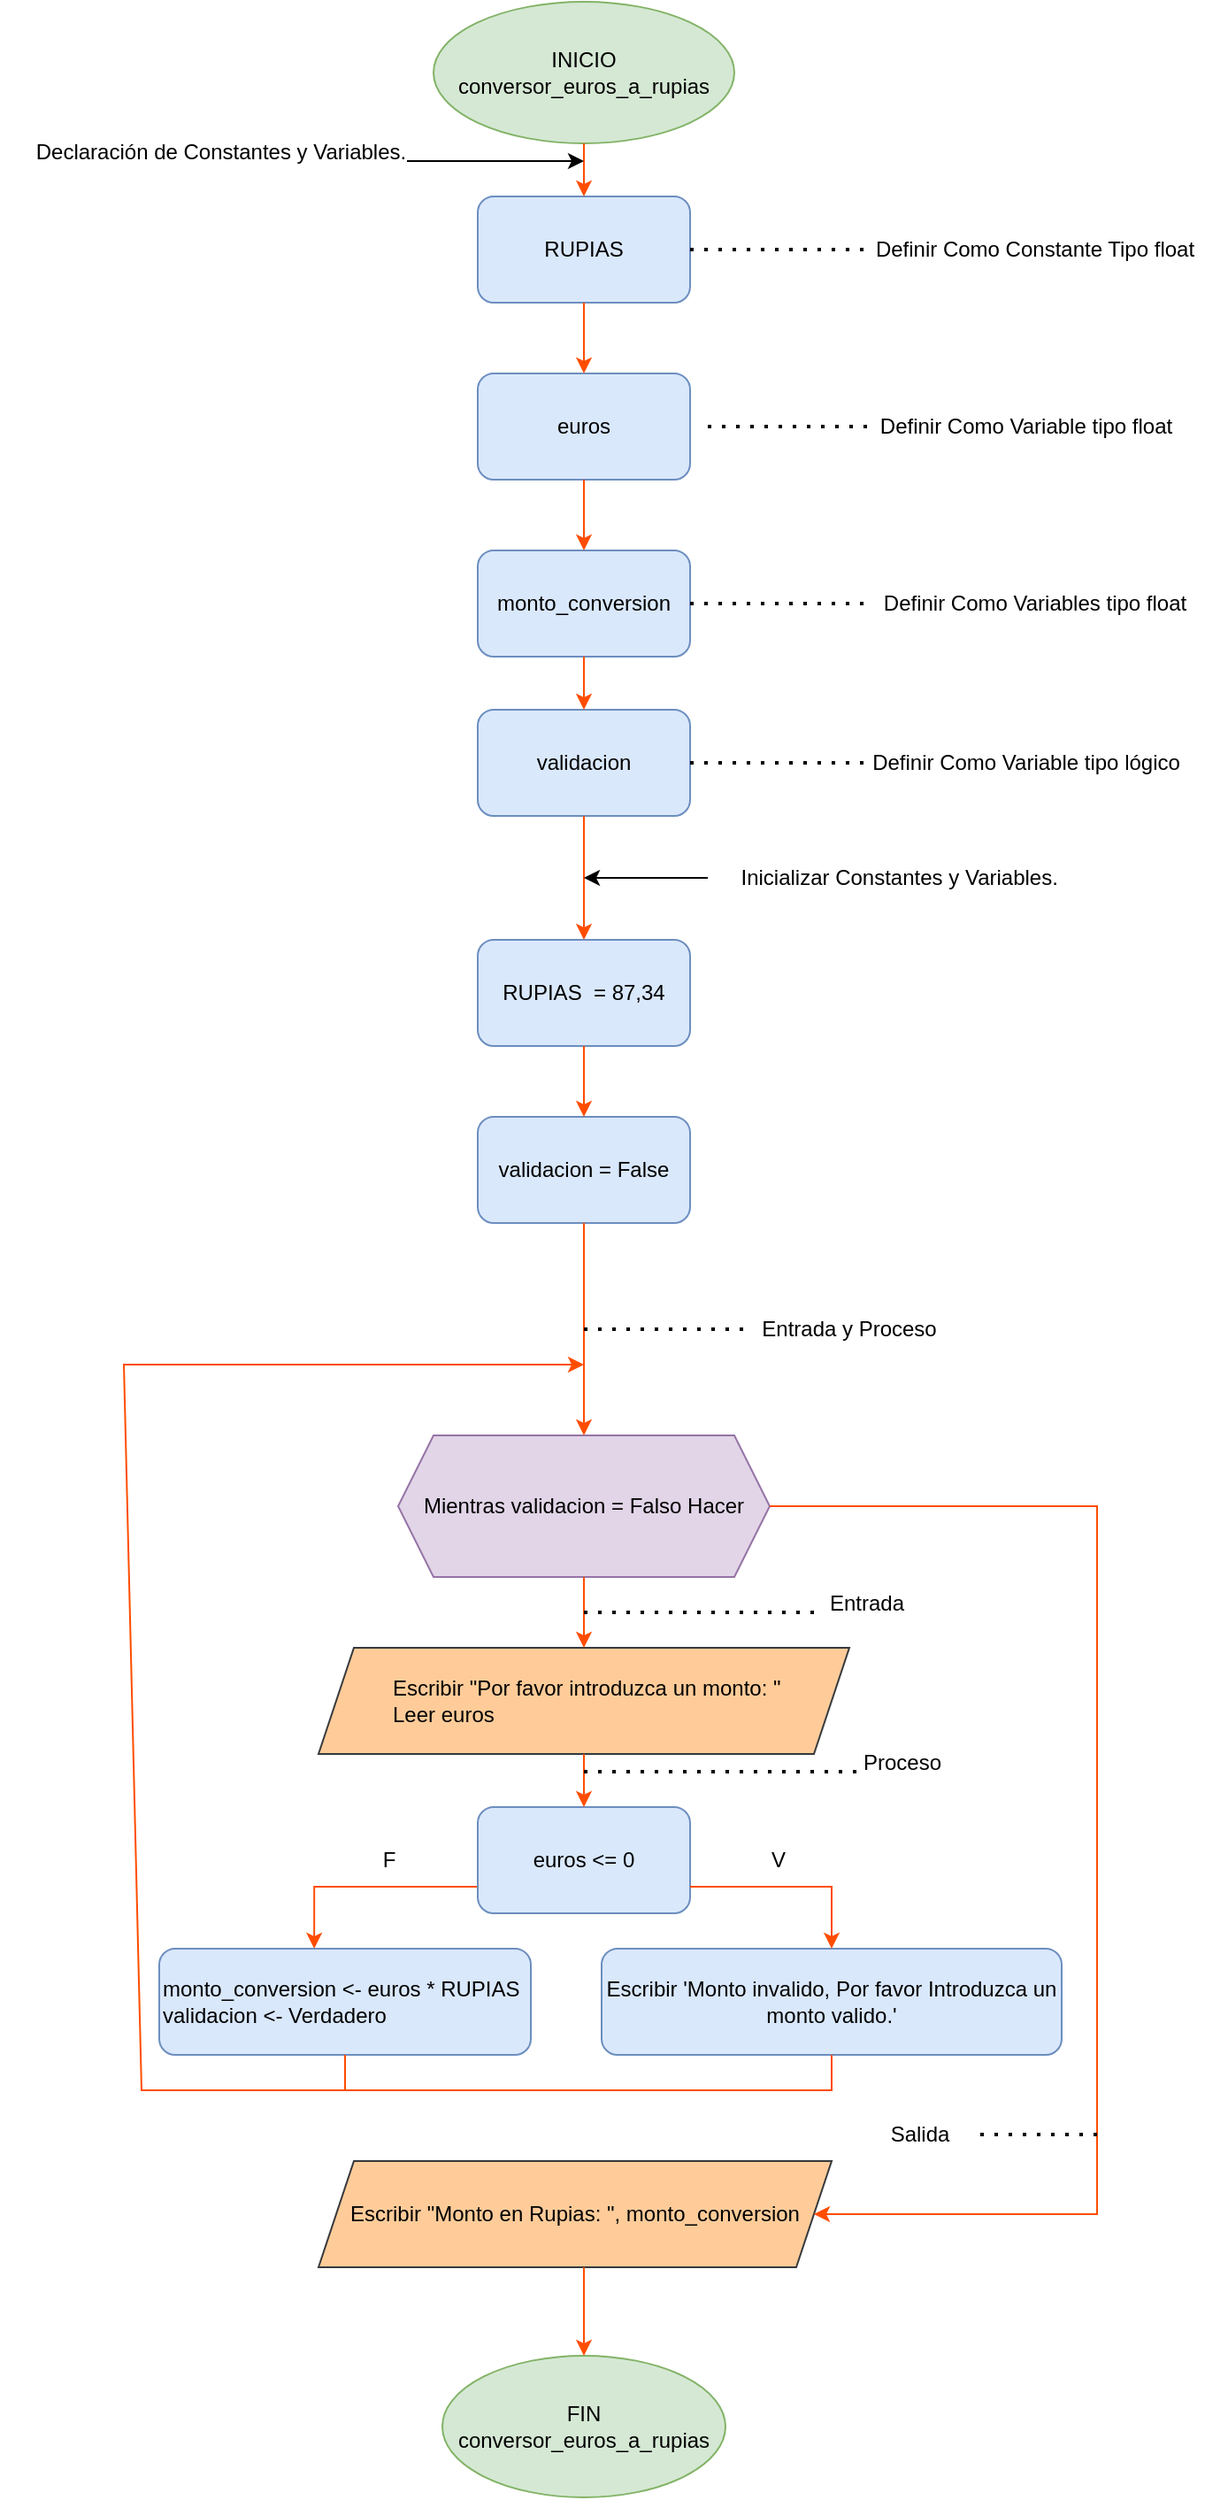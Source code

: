 <mxfile version="24.9.3">
  <diagram name="Página-1" id="PoT-X1FLIh-DgUGtckK3">
    <mxGraphModel dx="1114" dy="616" grid="1" gridSize="10" guides="1" tooltips="1" connect="1" arrows="1" fold="1" page="1" pageScale="1" pageWidth="827" pageHeight="1169" math="0" shadow="0">
      <root>
        <mxCell id="0" />
        <mxCell id="1" parent="0" />
        <mxCell id="3bzI0cTrOGsjWDIgpTP--1" value="INICIO conversor_euros_a_rupias" style="ellipse;whiteSpace=wrap;html=1;fillColor=#d5e8d4;strokeColor=#82b366;" vertex="1" parent="1">
          <mxGeometry x="315" y="10" width="170" height="80" as="geometry" />
        </mxCell>
        <mxCell id="3bzI0cTrOGsjWDIgpTP--2" value="RUPIAS" style="rounded=1;whiteSpace=wrap;html=1;fillColor=#dae8fc;strokeColor=#6c8ebf;" vertex="1" parent="1">
          <mxGeometry x="340" y="120" width="120" height="60" as="geometry" />
        </mxCell>
        <mxCell id="3bzI0cTrOGsjWDIgpTP--3" value="euros" style="rounded=1;whiteSpace=wrap;html=1;fillColor=#dae8fc;strokeColor=#6c8ebf;" vertex="1" parent="1">
          <mxGeometry x="340" y="220" width="120" height="60" as="geometry" />
        </mxCell>
        <mxCell id="3bzI0cTrOGsjWDIgpTP--4" value="monto_conversion" style="rounded=1;whiteSpace=wrap;html=1;fillColor=#dae8fc;strokeColor=#6c8ebf;" vertex="1" parent="1">
          <mxGeometry x="340" y="320" width="120" height="60" as="geometry" />
        </mxCell>
        <mxCell id="3bzI0cTrOGsjWDIgpTP--5" value="validacion" style="rounded=1;whiteSpace=wrap;html=1;fillColor=#dae8fc;strokeColor=#6c8ebf;" vertex="1" parent="1">
          <mxGeometry x="340" y="410" width="120" height="60" as="geometry" />
        </mxCell>
        <mxCell id="3bzI0cTrOGsjWDIgpTP--6" value="validacion = False" style="rounded=1;whiteSpace=wrap;html=1;fillColor=#dae8fc;strokeColor=#6c8ebf;" vertex="1" parent="1">
          <mxGeometry x="340" y="640" width="120" height="60" as="geometry" />
        </mxCell>
        <mxCell id="3bzI0cTrOGsjWDIgpTP--7" value="Mientras validacion = Falso Hacer" style="shape=hexagon;perimeter=hexagonPerimeter2;whiteSpace=wrap;html=1;fixedSize=1;fillColor=#e1d5e7;strokeColor=#9673a6;" vertex="1" parent="1">
          <mxGeometry x="295" y="820" width="210" height="80" as="geometry" />
        </mxCell>
        <mxCell id="3bzI0cTrOGsjWDIgpTP--8" value="&lt;blockquote style=&quot;margin: 0 0 0 40px; border: none; padding: 0px;&quot;&gt;Escribir &quot;Por favor introduzca un monto:&amp;nbsp;&quot;&lt;div&gt;&lt;span style=&quot;background-color: initial;&quot;&gt;Leer euros&lt;/span&gt;&lt;/div&gt;&lt;/blockquote&gt;" style="shape=parallelogram;perimeter=parallelogramPerimeter;whiteSpace=wrap;html=1;fixedSize=1;fillColor=#ffcc99;strokeColor=#36393d;align=left;" vertex="1" parent="1">
          <mxGeometry x="250" y="940" width="300" height="60" as="geometry" />
        </mxCell>
        <mxCell id="3bzI0cTrOGsjWDIgpTP--18" style="edgeStyle=orthogonalEdgeStyle;rounded=0;orthogonalLoop=1;jettySize=auto;html=1;exitX=0;exitY=0.75;exitDx=0;exitDy=0;entryX=0.417;entryY=0;entryDx=0;entryDy=0;entryPerimeter=0;strokeColor=#FF4D00;" edge="1" parent="1" source="3bzI0cTrOGsjWDIgpTP--9" target="3bzI0cTrOGsjWDIgpTP--10">
          <mxGeometry relative="1" as="geometry">
            <mxPoint x="240" y="1075" as="targetPoint" />
          </mxGeometry>
        </mxCell>
        <mxCell id="3bzI0cTrOGsjWDIgpTP--9" value="euros &amp;lt;= 0" style="rounded=1;whiteSpace=wrap;html=1;fillColor=#dae8fc;strokeColor=#6c8ebf;" vertex="1" parent="1">
          <mxGeometry x="340" y="1030" width="120" height="60" as="geometry" />
        </mxCell>
        <mxCell id="3bzI0cTrOGsjWDIgpTP--10" value="monto_conversion &amp;lt;- euros * RUPIAS&lt;div&gt;validacion &amp;lt;- Verdadero&lt;/div&gt;" style="rounded=1;whiteSpace=wrap;html=1;fillColor=#dae8fc;strokeColor=#6c8ebf;align=left;" vertex="1" parent="1">
          <mxGeometry x="160" y="1110" width="210" height="60" as="geometry" />
        </mxCell>
        <mxCell id="3bzI0cTrOGsjWDIgpTP--11" value="Escribir &#39;Monto invalido, Por favor Introduzca un monto valido.&#39;" style="rounded=1;whiteSpace=wrap;html=1;fillColor=#dae8fc;strokeColor=#6c8ebf;" vertex="1" parent="1">
          <mxGeometry x="410" y="1110" width="260" height="60" as="geometry" />
        </mxCell>
        <mxCell id="3bzI0cTrOGsjWDIgpTP--12" value="Escribir &quot;Monto en Rupias: &quot;, monto_conversion" style="shape=parallelogram;perimeter=parallelogramPerimeter;whiteSpace=wrap;html=1;fixedSize=1;fillColor=#ffcc99;strokeColor=#36393d;" vertex="1" parent="1">
          <mxGeometry x="250" y="1230" width="290" height="60" as="geometry" />
        </mxCell>
        <mxCell id="3bzI0cTrOGsjWDIgpTP--13" value="FIN conversor_euros_a_rupias" style="ellipse;whiteSpace=wrap;html=1;fillColor=#d5e8d4;strokeColor=#82b366;" vertex="1" parent="1">
          <mxGeometry x="320" y="1340" width="160" height="80" as="geometry" />
        </mxCell>
        <mxCell id="3bzI0cTrOGsjWDIgpTP--15" value="" style="endArrow=classic;html=1;rounded=0;exitX=0.5;exitY=1;exitDx=0;exitDy=0;fillColor=#ffcccc;strokeColor=#FF4D00;" edge="1" parent="1" source="3bzI0cTrOGsjWDIgpTP--11">
          <mxGeometry width="50" height="50" relative="1" as="geometry">
            <mxPoint x="540" y="1190" as="sourcePoint" />
            <mxPoint x="400" y="780" as="targetPoint" />
            <Array as="points">
              <mxPoint x="540" y="1190" />
              <mxPoint x="150" y="1190" />
              <mxPoint x="140" y="780" />
            </Array>
          </mxGeometry>
        </mxCell>
        <mxCell id="3bzI0cTrOGsjWDIgpTP--16" value="" style="endArrow=none;html=1;rounded=0;exitX=0.5;exitY=1;exitDx=0;exitDy=0;strokeColor=#FF4D00;" edge="1" parent="1" source="3bzI0cTrOGsjWDIgpTP--10">
          <mxGeometry width="50" height="50" relative="1" as="geometry">
            <mxPoint x="390" y="930" as="sourcePoint" />
            <mxPoint x="265" y="1190" as="targetPoint" />
          </mxGeometry>
        </mxCell>
        <mxCell id="3bzI0cTrOGsjWDIgpTP--17" value="" style="endArrow=classic;html=1;rounded=0;exitX=0.5;exitY=1;exitDx=0;exitDy=0;entryX=0.5;entryY=0;entryDx=0;entryDy=0;strokeColor=#FF4D00;" edge="1" parent="1" source="3bzI0cTrOGsjWDIgpTP--8" target="3bzI0cTrOGsjWDIgpTP--9">
          <mxGeometry width="50" height="50" relative="1" as="geometry">
            <mxPoint x="390" y="930" as="sourcePoint" />
            <mxPoint x="440" y="880" as="targetPoint" />
          </mxGeometry>
        </mxCell>
        <mxCell id="3bzI0cTrOGsjWDIgpTP--19" value="" style="endArrow=classic;html=1;rounded=0;exitX=0.5;exitY=1;exitDx=0;exitDy=0;entryX=0.5;entryY=0;entryDx=0;entryDy=0;strokeColor=#FF4D00;" edge="1" parent="1" source="3bzI0cTrOGsjWDIgpTP--7" target="3bzI0cTrOGsjWDIgpTP--8">
          <mxGeometry width="50" height="50" relative="1" as="geometry">
            <mxPoint x="390" y="930" as="sourcePoint" />
            <mxPoint x="440" y="880" as="targetPoint" />
          </mxGeometry>
        </mxCell>
        <mxCell id="3bzI0cTrOGsjWDIgpTP--20" value="" style="endArrow=classic;html=1;rounded=0;exitX=1;exitY=0.75;exitDx=0;exitDy=0;entryX=0.5;entryY=0;entryDx=0;entryDy=0;strokeColor=#FF4D00;" edge="1" parent="1" source="3bzI0cTrOGsjWDIgpTP--9" target="3bzI0cTrOGsjWDIgpTP--11">
          <mxGeometry width="50" height="50" relative="1" as="geometry">
            <mxPoint x="390" y="930" as="sourcePoint" />
            <mxPoint x="440" y="880" as="targetPoint" />
            <Array as="points">
              <mxPoint x="540" y="1075" />
            </Array>
          </mxGeometry>
        </mxCell>
        <mxCell id="3bzI0cTrOGsjWDIgpTP--21" value="" style="endArrow=classic;html=1;rounded=0;exitX=0.5;exitY=1;exitDx=0;exitDy=0;entryX=0.5;entryY=0;entryDx=0;entryDy=0;strokeColor=#FF4D00;" edge="1" parent="1" source="3bzI0cTrOGsjWDIgpTP--6" target="3bzI0cTrOGsjWDIgpTP--7">
          <mxGeometry width="50" height="50" relative="1" as="geometry">
            <mxPoint x="390" y="930" as="sourcePoint" />
            <mxPoint x="440" y="880" as="targetPoint" />
          </mxGeometry>
        </mxCell>
        <mxCell id="3bzI0cTrOGsjWDIgpTP--22" value="" style="endArrow=classic;html=1;rounded=0;exitX=1;exitY=0.5;exitDx=0;exitDy=0;entryX=1;entryY=0.5;entryDx=0;entryDy=0;fillColor=#ffcccc;strokeColor=#FF4D00;" edge="1" parent="1" source="3bzI0cTrOGsjWDIgpTP--7" target="3bzI0cTrOGsjWDIgpTP--12">
          <mxGeometry width="50" height="50" relative="1" as="geometry">
            <mxPoint x="390" y="930" as="sourcePoint" />
            <mxPoint x="680" y="860" as="targetPoint" />
            <Array as="points">
              <mxPoint x="690" y="860" />
              <mxPoint x="690" y="1260" />
            </Array>
          </mxGeometry>
        </mxCell>
        <mxCell id="3bzI0cTrOGsjWDIgpTP--23" value="" style="endArrow=classic;html=1;rounded=0;entryX=0.5;entryY=0;entryDx=0;entryDy=0;strokeColor=#FF4D00;" edge="1" parent="1" target="3bzI0cTrOGsjWDIgpTP--13">
          <mxGeometry width="50" height="50" relative="1" as="geometry">
            <mxPoint x="400" y="1290" as="sourcePoint" />
            <mxPoint x="440" y="1120" as="targetPoint" />
          </mxGeometry>
        </mxCell>
        <mxCell id="3bzI0cTrOGsjWDIgpTP--24" value="" style="endArrow=classic;html=1;rounded=0;exitX=0.5;exitY=1;exitDx=0;exitDy=0;entryX=0.5;entryY=0;entryDx=0;entryDy=0;strokeColor=#FF4D00;" edge="1" parent="1" source="3bzI0cTrOGsjWDIgpTP--1" target="3bzI0cTrOGsjWDIgpTP--2">
          <mxGeometry width="50" height="50" relative="1" as="geometry">
            <mxPoint x="390" y="380" as="sourcePoint" />
            <mxPoint x="440" y="330" as="targetPoint" />
          </mxGeometry>
        </mxCell>
        <mxCell id="3bzI0cTrOGsjWDIgpTP--25" value="" style="endArrow=classic;html=1;rounded=0;exitX=0.5;exitY=1;exitDx=0;exitDy=0;entryX=0.5;entryY=0;entryDx=0;entryDy=0;strokeColor=#FF4D00;" edge="1" parent="1" source="3bzI0cTrOGsjWDIgpTP--2" target="3bzI0cTrOGsjWDIgpTP--3">
          <mxGeometry width="50" height="50" relative="1" as="geometry">
            <mxPoint x="390" y="380" as="sourcePoint" />
            <mxPoint x="440" y="330" as="targetPoint" />
          </mxGeometry>
        </mxCell>
        <mxCell id="3bzI0cTrOGsjWDIgpTP--26" value="" style="endArrow=classic;html=1;rounded=0;exitX=0.5;exitY=1;exitDx=0;exitDy=0;entryX=0.5;entryY=0;entryDx=0;entryDy=0;strokeColor=#FF4D00;" edge="1" parent="1" source="3bzI0cTrOGsjWDIgpTP--3" target="3bzI0cTrOGsjWDIgpTP--4">
          <mxGeometry width="50" height="50" relative="1" as="geometry">
            <mxPoint x="390" y="380" as="sourcePoint" />
            <mxPoint x="440" y="330" as="targetPoint" />
          </mxGeometry>
        </mxCell>
        <mxCell id="3bzI0cTrOGsjWDIgpTP--28" value="" style="endArrow=classic;html=1;rounded=0;exitX=0.5;exitY=1;exitDx=0;exitDy=0;strokeColor=#FF4D00;entryX=0.5;entryY=0;entryDx=0;entryDy=0;" edge="1" parent="1" source="3bzI0cTrOGsjWDIgpTP--5" target="3bzI0cTrOGsjWDIgpTP--45">
          <mxGeometry width="50" height="50" relative="1" as="geometry">
            <mxPoint x="390" y="380" as="sourcePoint" />
            <mxPoint x="400" y="500" as="targetPoint" />
          </mxGeometry>
        </mxCell>
        <mxCell id="3bzI0cTrOGsjWDIgpTP--30" value="" style="endArrow=classic;html=1;rounded=0;exitX=0.5;exitY=1;exitDx=0;exitDy=0;entryX=0.5;entryY=0;entryDx=0;entryDy=0;strokeColor=#FF4D00;" edge="1" parent="1" source="3bzI0cTrOGsjWDIgpTP--4" target="3bzI0cTrOGsjWDIgpTP--5">
          <mxGeometry width="50" height="50" relative="1" as="geometry">
            <mxPoint x="390" y="340" as="sourcePoint" />
            <mxPoint x="440" y="290" as="targetPoint" />
          </mxGeometry>
        </mxCell>
        <mxCell id="3bzI0cTrOGsjWDIgpTP--32" value="Declaración de Constantes y Variables." style="text;html=1;align=center;verticalAlign=middle;whiteSpace=wrap;rounded=0;" vertex="1" parent="1">
          <mxGeometry x="70" y="80" width="250" height="30" as="geometry" />
        </mxCell>
        <mxCell id="3bzI0cTrOGsjWDIgpTP--33" value="" style="endArrow=classic;html=1;rounded=0;" edge="1" parent="1">
          <mxGeometry width="50" height="50" relative="1" as="geometry">
            <mxPoint x="300" y="100" as="sourcePoint" />
            <mxPoint x="400" y="100" as="targetPoint" />
          </mxGeometry>
        </mxCell>
        <mxCell id="3bzI0cTrOGsjWDIgpTP--35" value="Definir Como Constante Tipo float" style="text;html=1;align=center;verticalAlign=middle;whiteSpace=wrap;rounded=0;" vertex="1" parent="1">
          <mxGeometry x="560" y="135" width="190" height="30" as="geometry" />
        </mxCell>
        <mxCell id="3bzI0cTrOGsjWDIgpTP--36" value="Definir Como Variable tipo float" style="text;html=1;align=center;verticalAlign=middle;whiteSpace=wrap;rounded=0;" vertex="1" parent="1">
          <mxGeometry x="560" y="235" width="180" height="30" as="geometry" />
        </mxCell>
        <mxCell id="3bzI0cTrOGsjWDIgpTP--37" value="Definir Como Variables tipo float" style="text;html=1;align=center;verticalAlign=middle;whiteSpace=wrap;rounded=0;" vertex="1" parent="1">
          <mxGeometry x="560" y="335" width="190" height="30" as="geometry" />
        </mxCell>
        <mxCell id="3bzI0cTrOGsjWDIgpTP--38" value="Definir Como Variable tipo lógico" style="text;html=1;align=center;verticalAlign=middle;whiteSpace=wrap;rounded=0;" vertex="1" parent="1">
          <mxGeometry x="560" y="425" width="180" height="30" as="geometry" />
        </mxCell>
        <mxCell id="3bzI0cTrOGsjWDIgpTP--40" value="" style="endArrow=none;dashed=1;html=1;dashPattern=1 3;strokeWidth=2;rounded=0;exitX=1;exitY=0.5;exitDx=0;exitDy=0;" edge="1" parent="1" source="3bzI0cTrOGsjWDIgpTP--2" target="3bzI0cTrOGsjWDIgpTP--35">
          <mxGeometry width="50" height="50" relative="1" as="geometry">
            <mxPoint x="390" y="340" as="sourcePoint" />
            <mxPoint x="440" y="290" as="targetPoint" />
          </mxGeometry>
        </mxCell>
        <mxCell id="3bzI0cTrOGsjWDIgpTP--41" value="" style="endArrow=none;dashed=1;html=1;dashPattern=1 3;strokeWidth=2;rounded=0;entryX=0;entryY=0.5;entryDx=0;entryDy=0;" edge="1" parent="1" target="3bzI0cTrOGsjWDIgpTP--36">
          <mxGeometry width="50" height="50" relative="1" as="geometry">
            <mxPoint x="470" y="250" as="sourcePoint" />
            <mxPoint x="440" y="290" as="targetPoint" />
          </mxGeometry>
        </mxCell>
        <mxCell id="3bzI0cTrOGsjWDIgpTP--42" value="" style="endArrow=none;dashed=1;html=1;dashPattern=1 3;strokeWidth=2;rounded=0;entryX=0;entryY=0.5;entryDx=0;entryDy=0;exitX=1;exitY=0.5;exitDx=0;exitDy=0;" edge="1" parent="1" source="3bzI0cTrOGsjWDIgpTP--4" target="3bzI0cTrOGsjWDIgpTP--37">
          <mxGeometry width="50" height="50" relative="1" as="geometry">
            <mxPoint x="390" y="340" as="sourcePoint" />
            <mxPoint x="440" y="290" as="targetPoint" />
          </mxGeometry>
        </mxCell>
        <mxCell id="3bzI0cTrOGsjWDIgpTP--43" value="" style="endArrow=none;dashed=1;html=1;dashPattern=1 3;strokeWidth=2;rounded=0;exitX=1;exitY=0.5;exitDx=0;exitDy=0;entryX=0;entryY=0.5;entryDx=0;entryDy=0;" edge="1" parent="1" source="3bzI0cTrOGsjWDIgpTP--5" target="3bzI0cTrOGsjWDIgpTP--38">
          <mxGeometry width="50" height="50" relative="1" as="geometry">
            <mxPoint x="390" y="340" as="sourcePoint" />
            <mxPoint x="440" y="290" as="targetPoint" />
          </mxGeometry>
        </mxCell>
        <mxCell id="3bzI0cTrOGsjWDIgpTP--45" value="RUPIAS&amp;nbsp; = 87,34" style="rounded=1;whiteSpace=wrap;html=1;fillColor=#dae8fc;strokeColor=#6c8ebf;" vertex="1" parent="1">
          <mxGeometry x="340" y="540" width="120" height="60" as="geometry" />
        </mxCell>
        <mxCell id="3bzI0cTrOGsjWDIgpTP--46" value="" style="endArrow=classic;html=1;rounded=0;exitX=0.5;exitY=1;exitDx=0;exitDy=0;entryX=0.5;entryY=0;entryDx=0;entryDy=0;fontColor=#FF4D00;strokeColor=#FF4D00;" edge="1" parent="1" source="3bzI0cTrOGsjWDIgpTP--45" target="3bzI0cTrOGsjWDIgpTP--6">
          <mxGeometry width="50" height="50" relative="1" as="geometry">
            <mxPoint x="390" y="710" as="sourcePoint" />
            <mxPoint x="440" y="660" as="targetPoint" />
          </mxGeometry>
        </mxCell>
        <mxCell id="3bzI0cTrOGsjWDIgpTP--47" value="Inicializar Constantes y Variables.&amp;nbsp;" style="text;html=1;align=center;verticalAlign=middle;whiteSpace=wrap;rounded=0;" vertex="1" parent="1">
          <mxGeometry x="470" y="490" width="220" height="30" as="geometry" />
        </mxCell>
        <mxCell id="3bzI0cTrOGsjWDIgpTP--50" value="" style="endArrow=classic;html=1;rounded=0;" edge="1" parent="1" source="3bzI0cTrOGsjWDIgpTP--47">
          <mxGeometry width="50" height="50" relative="1" as="geometry">
            <mxPoint x="390" y="710" as="sourcePoint" />
            <mxPoint x="400" y="505" as="targetPoint" />
          </mxGeometry>
        </mxCell>
        <mxCell id="3bzI0cTrOGsjWDIgpTP--52" value="F" style="text;html=1;align=center;verticalAlign=middle;whiteSpace=wrap;rounded=0;" vertex="1" parent="1">
          <mxGeometry x="260" y="1045" width="60" height="30" as="geometry" />
        </mxCell>
        <mxCell id="3bzI0cTrOGsjWDIgpTP--53" value="V" style="text;html=1;align=center;verticalAlign=middle;whiteSpace=wrap;rounded=0;" vertex="1" parent="1">
          <mxGeometry x="480" y="1045" width="60" height="30" as="geometry" />
        </mxCell>
        <mxCell id="3bzI0cTrOGsjWDIgpTP--55" value="" style="endArrow=none;dashed=1;html=1;dashPattern=1 3;strokeWidth=2;rounded=0;" edge="1" parent="1" target="3bzI0cTrOGsjWDIgpTP--56">
          <mxGeometry width="50" height="50" relative="1" as="geometry">
            <mxPoint x="400" y="760" as="sourcePoint" />
            <mxPoint x="520" y="760" as="targetPoint" />
          </mxGeometry>
        </mxCell>
        <mxCell id="3bzI0cTrOGsjWDIgpTP--56" value="Entrada y Proceso" style="text;html=1;align=center;verticalAlign=middle;whiteSpace=wrap;rounded=0;" vertex="1" parent="1">
          <mxGeometry x="490" y="745" width="120" height="30" as="geometry" />
        </mxCell>
        <mxCell id="3bzI0cTrOGsjWDIgpTP--57" value="" style="endArrow=none;dashed=1;html=1;dashPattern=1 3;strokeWidth=2;rounded=0;" edge="1" parent="1">
          <mxGeometry width="50" height="50" relative="1" as="geometry">
            <mxPoint x="400" y="920" as="sourcePoint" />
            <mxPoint x="530" y="920" as="targetPoint" />
          </mxGeometry>
        </mxCell>
        <mxCell id="3bzI0cTrOGsjWDIgpTP--58" value="Entrada" style="text;html=1;align=center;verticalAlign=middle;whiteSpace=wrap;rounded=0;" vertex="1" parent="1">
          <mxGeometry x="530" y="900" width="60" height="30" as="geometry" />
        </mxCell>
        <mxCell id="3bzI0cTrOGsjWDIgpTP--59" value="" style="endArrow=none;dashed=1;html=1;dashPattern=1 3;strokeWidth=2;rounded=0;" edge="1" parent="1">
          <mxGeometry width="50" height="50" relative="1" as="geometry">
            <mxPoint x="400" y="1010" as="sourcePoint" />
            <mxPoint x="560" y="1010" as="targetPoint" />
          </mxGeometry>
        </mxCell>
        <mxCell id="3bzI0cTrOGsjWDIgpTP--60" value="Proceso" style="text;html=1;align=center;verticalAlign=middle;whiteSpace=wrap;rounded=0;" vertex="1" parent="1">
          <mxGeometry x="550" y="990" width="60" height="30" as="geometry" />
        </mxCell>
        <mxCell id="3bzI0cTrOGsjWDIgpTP--61" value="" style="endArrow=none;dashed=1;html=1;dashPattern=1 3;strokeWidth=2;rounded=0;" edge="1" parent="1" target="3bzI0cTrOGsjWDIgpTP--62">
          <mxGeometry width="50" height="50" relative="1" as="geometry">
            <mxPoint x="690" y="1215" as="sourcePoint" />
            <mxPoint x="690" y="1210" as="targetPoint" />
          </mxGeometry>
        </mxCell>
        <mxCell id="3bzI0cTrOGsjWDIgpTP--62" value="Salida" style="text;html=1;align=center;verticalAlign=middle;whiteSpace=wrap;rounded=0;" vertex="1" parent="1">
          <mxGeometry x="560" y="1200" width="60" height="30" as="geometry" />
        </mxCell>
      </root>
    </mxGraphModel>
  </diagram>
</mxfile>
